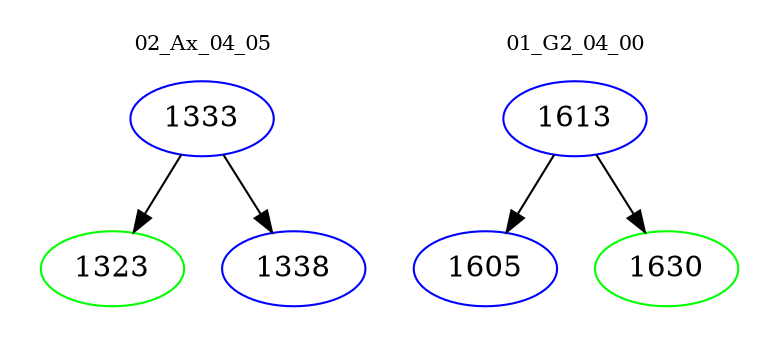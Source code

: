 digraph{
subgraph cluster_0 {
color = white
label = "02_Ax_04_05";
fontsize=10;
T0_1333 [label="1333", color="blue"]
T0_1333 -> T0_1323 [color="black"]
T0_1323 [label="1323", color="green"]
T0_1333 -> T0_1338 [color="black"]
T0_1338 [label="1338", color="blue"]
}
subgraph cluster_1 {
color = white
label = "01_G2_04_00";
fontsize=10;
T1_1613 [label="1613", color="blue"]
T1_1613 -> T1_1605 [color="black"]
T1_1605 [label="1605", color="blue"]
T1_1613 -> T1_1630 [color="black"]
T1_1630 [label="1630", color="green"]
}
}
